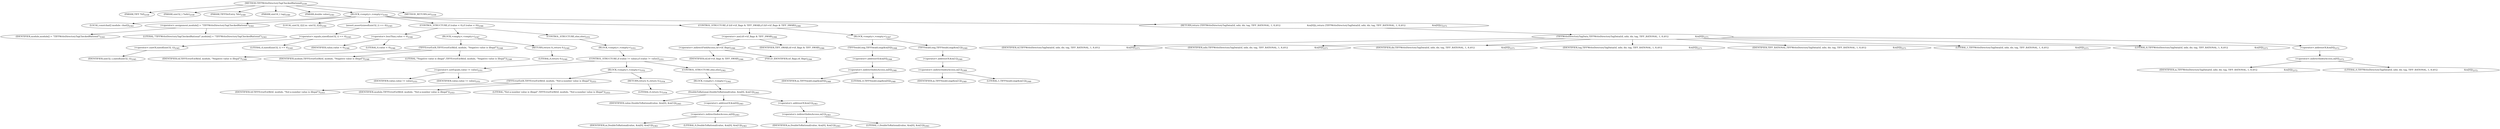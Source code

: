 digraph "TIFFWriteDirectoryTagCheckedRational" {  
"70311" [label = <(METHOD,TIFFWriteDirectoryTagCheckedRational)<SUB>2339</SUB>> ]
"70312" [label = <(PARAM,TIFF *tif)<SUB>2339</SUB>> ]
"70313" [label = <(PARAM,uint32_t *ndir)<SUB>2339</SUB>> ]
"70314" [label = <(PARAM,TIFFDirEntry *dir)<SUB>2340</SUB>> ]
"70315" [label = <(PARAM,uint16_t tag)<SUB>2340</SUB>> ]
"70316" [label = <(PARAM,double value)<SUB>2341</SUB>> ]
"70317" [label = <(BLOCK,&lt;empty&gt;,&lt;empty&gt;)<SUB>2342</SUB>> ]
"70318" [label = <(LOCAL,constchar[] module: char[])<SUB>2343</SUB>> ]
"70319" [label = <(&lt;operator&gt;.assignment,module[] = &quot;TIFFWriteDirectoryTagCheckedRational&quot;)<SUB>2343</SUB>> ]
"70320" [label = <(IDENTIFIER,module,module[] = &quot;TIFFWriteDirectoryTagCheckedRational&quot;)<SUB>2343</SUB>> ]
"70321" [label = <(LITERAL,&quot;TIFFWriteDirectoryTagCheckedRational&quot;,module[] = &quot;TIFFWriteDirectoryTagCheckedRational&quot;)<SUB>2343</SUB>> ]
"70322" [label = <(LOCAL,uint32_t[2] m: uint32_t[2])<SUB>2344</SUB>> ]
"70323" [label = <(assert,assert(sizeof(uint32_t) == 4))<SUB>2345</SUB>> ]
"70324" [label = <(&lt;operator&gt;.equals,sizeof(uint32_t) == 4)<SUB>2345</SUB>> ]
"70325" [label = <(&lt;operator&gt;.sizeOf,sizeof(uint32_t))<SUB>2345</SUB>> ]
"70326" [label = <(IDENTIFIER,uint32_t,sizeof(uint32_t))<SUB>2345</SUB>> ]
"70327" [label = <(LITERAL,4,sizeof(uint32_t) == 4)<SUB>2345</SUB>> ]
"70328" [label = <(CONTROL_STRUCTURE,if (value &lt; 0),if (value &lt; 0))<SUB>2346</SUB>> ]
"70329" [label = <(&lt;operator&gt;.lessThan,value &lt; 0)<SUB>2346</SUB>> ]
"70330" [label = <(IDENTIFIER,value,value &lt; 0)<SUB>2346</SUB>> ]
"70331" [label = <(LITERAL,0,value &lt; 0)<SUB>2346</SUB>> ]
"70332" [label = <(BLOCK,&lt;empty&gt;,&lt;empty&gt;)<SUB>2347</SUB>> ]
"70333" [label = <(TIFFErrorExtR,TIFFErrorExtR(tif, module, &quot;Negative value is illegal&quot;))<SUB>2348</SUB>> ]
"70334" [label = <(IDENTIFIER,tif,TIFFErrorExtR(tif, module, &quot;Negative value is illegal&quot;))<SUB>2348</SUB>> ]
"70335" [label = <(IDENTIFIER,module,TIFFErrorExtR(tif, module, &quot;Negative value is illegal&quot;))<SUB>2348</SUB>> ]
"70336" [label = <(LITERAL,&quot;Negative value is illegal&quot;,TIFFErrorExtR(tif, module, &quot;Negative value is illegal&quot;))<SUB>2348</SUB>> ]
"70337" [label = <(RETURN,return 0;,return 0;)<SUB>2349</SUB>> ]
"70338" [label = <(LITERAL,0,return 0;)<SUB>2349</SUB>> ]
"70339" [label = <(CONTROL_STRUCTURE,else,else)<SUB>2351</SUB>> ]
"70340" [label = <(BLOCK,&lt;empty&gt;,&lt;empty&gt;)<SUB>2351</SUB>> ]
"70341" [label = <(CONTROL_STRUCTURE,if (value != value),if (value != value))<SUB>2351</SUB>> ]
"70342" [label = <(&lt;operator&gt;.notEquals,value != value)<SUB>2351</SUB>> ]
"70343" [label = <(IDENTIFIER,value,value != value)<SUB>2351</SUB>> ]
"70344" [label = <(IDENTIFIER,value,value != value)<SUB>2351</SUB>> ]
"70345" [label = <(BLOCK,&lt;empty&gt;,&lt;empty&gt;)<SUB>2352</SUB>> ]
"70346" [label = <(TIFFErrorExtR,TIFFErrorExtR(tif, module, &quot;Not-a-number value is illegal&quot;))<SUB>2353</SUB>> ]
"70347" [label = <(IDENTIFIER,tif,TIFFErrorExtR(tif, module, &quot;Not-a-number value is illegal&quot;))<SUB>2353</SUB>> ]
"70348" [label = <(IDENTIFIER,module,TIFFErrorExtR(tif, module, &quot;Not-a-number value is illegal&quot;))<SUB>2353</SUB>> ]
"70349" [label = <(LITERAL,&quot;Not-a-number value is illegal&quot;,TIFFErrorExtR(tif, module, &quot;Not-a-number value is illegal&quot;))<SUB>2353</SUB>> ]
"70350" [label = <(RETURN,return 0;,return 0;)<SUB>2354</SUB>> ]
"70351" [label = <(LITERAL,0,return 0;)<SUB>2354</SUB>> ]
"70352" [label = <(CONTROL_STRUCTURE,else,else)<SUB>2362</SUB>> ]
"70353" [label = <(BLOCK,&lt;empty&gt;,&lt;empty&gt;)<SUB>2362</SUB>> ]
"70354" [label = <(DoubleToRational,DoubleToRational(value, &amp;m[0], &amp;m[1]))<SUB>2363</SUB>> ]
"70355" [label = <(IDENTIFIER,value,DoubleToRational(value, &amp;m[0], &amp;m[1]))<SUB>2363</SUB>> ]
"70356" [label = <(&lt;operator&gt;.addressOf,&amp;m[0])<SUB>2363</SUB>> ]
"70357" [label = <(&lt;operator&gt;.indirectIndexAccess,m[0])<SUB>2363</SUB>> ]
"70358" [label = <(IDENTIFIER,m,DoubleToRational(value, &amp;m[0], &amp;m[1]))<SUB>2363</SUB>> ]
"70359" [label = <(LITERAL,0,DoubleToRational(value, &amp;m[0], &amp;m[1]))<SUB>2363</SUB>> ]
"70360" [label = <(&lt;operator&gt;.addressOf,&amp;m[1])<SUB>2363</SUB>> ]
"70361" [label = <(&lt;operator&gt;.indirectIndexAccess,m[1])<SUB>2363</SUB>> ]
"70362" [label = <(IDENTIFIER,m,DoubleToRational(value, &amp;m[0], &amp;m[1]))<SUB>2363</SUB>> ]
"70363" [label = <(LITERAL,1,DoubleToRational(value, &amp;m[0], &amp;m[1]))<SUB>2363</SUB>> ]
"70364" [label = <(CONTROL_STRUCTURE,if (tif-&gt;tif_flags &amp; TIFF_SWAB),if (tif-&gt;tif_flags &amp; TIFF_SWAB))<SUB>2366</SUB>> ]
"70365" [label = <(&lt;operator&gt;.and,tif-&gt;tif_flags &amp; TIFF_SWAB)<SUB>2366</SUB>> ]
"70366" [label = <(&lt;operator&gt;.indirectFieldAccess,tif-&gt;tif_flags)<SUB>2366</SUB>> ]
"70367" [label = <(IDENTIFIER,tif,tif-&gt;tif_flags &amp; TIFF_SWAB)<SUB>2366</SUB>> ]
"70368" [label = <(FIELD_IDENTIFIER,tif_flags,tif_flags)<SUB>2366</SUB>> ]
"70369" [label = <(IDENTIFIER,TIFF_SWAB,tif-&gt;tif_flags &amp; TIFF_SWAB)<SUB>2366</SUB>> ]
"70370" [label = <(BLOCK,&lt;empty&gt;,&lt;empty&gt;)<SUB>2367</SUB>> ]
"70371" [label = <(TIFFSwabLong,TIFFSwabLong(&amp;m[0]))<SUB>2368</SUB>> ]
"70372" [label = <(&lt;operator&gt;.addressOf,&amp;m[0])<SUB>2368</SUB>> ]
"70373" [label = <(&lt;operator&gt;.indirectIndexAccess,m[0])<SUB>2368</SUB>> ]
"70374" [label = <(IDENTIFIER,m,TIFFSwabLong(&amp;m[0]))<SUB>2368</SUB>> ]
"70375" [label = <(LITERAL,0,TIFFSwabLong(&amp;m[0]))<SUB>2368</SUB>> ]
"70376" [label = <(TIFFSwabLong,TIFFSwabLong(&amp;m[1]))<SUB>2369</SUB>> ]
"70377" [label = <(&lt;operator&gt;.addressOf,&amp;m[1])<SUB>2369</SUB>> ]
"70378" [label = <(&lt;operator&gt;.indirectIndexAccess,m[1])<SUB>2369</SUB>> ]
"70379" [label = <(IDENTIFIER,m,TIFFSwabLong(&amp;m[1]))<SUB>2369</SUB>> ]
"70380" [label = <(LITERAL,1,TIFFSwabLong(&amp;m[1]))<SUB>2369</SUB>> ]
"70381" [label = <(RETURN,return (TIFFWriteDirectoryTagData(tif, ndir, dir, tag, TIFF_RATIONAL, 1, 8,\012                                      &amp;m[0]));,return (TIFFWriteDirectoryTagData(tif, ndir, dir, tag, TIFF_RATIONAL, 1, 8,\012                                      &amp;m[0]));)<SUB>2371</SUB>> ]
"70382" [label = <(TIFFWriteDirectoryTagData,TIFFWriteDirectoryTagData(tif, ndir, dir, tag, TIFF_RATIONAL, 1, 8,\012                                      &amp;m[0]))<SUB>2371</SUB>> ]
"70383" [label = <(IDENTIFIER,tif,TIFFWriteDirectoryTagData(tif, ndir, dir, tag, TIFF_RATIONAL, 1, 8,\012                                      &amp;m[0]))<SUB>2371</SUB>> ]
"70384" [label = <(IDENTIFIER,ndir,TIFFWriteDirectoryTagData(tif, ndir, dir, tag, TIFF_RATIONAL, 1, 8,\012                                      &amp;m[0]))<SUB>2371</SUB>> ]
"70385" [label = <(IDENTIFIER,dir,TIFFWriteDirectoryTagData(tif, ndir, dir, tag, TIFF_RATIONAL, 1, 8,\012                                      &amp;m[0]))<SUB>2371</SUB>> ]
"70386" [label = <(IDENTIFIER,tag,TIFFWriteDirectoryTagData(tif, ndir, dir, tag, TIFF_RATIONAL, 1, 8,\012                                      &amp;m[0]))<SUB>2371</SUB>> ]
"70387" [label = <(IDENTIFIER,TIFF_RATIONAL,TIFFWriteDirectoryTagData(tif, ndir, dir, tag, TIFF_RATIONAL, 1, 8,\012                                      &amp;m[0]))<SUB>2371</SUB>> ]
"70388" [label = <(LITERAL,1,TIFFWriteDirectoryTagData(tif, ndir, dir, tag, TIFF_RATIONAL, 1, 8,\012                                      &amp;m[0]))<SUB>2371</SUB>> ]
"70389" [label = <(LITERAL,8,TIFFWriteDirectoryTagData(tif, ndir, dir, tag, TIFF_RATIONAL, 1, 8,\012                                      &amp;m[0]))<SUB>2371</SUB>> ]
"70390" [label = <(&lt;operator&gt;.addressOf,&amp;m[0])<SUB>2372</SUB>> ]
"70391" [label = <(&lt;operator&gt;.indirectIndexAccess,m[0])<SUB>2372</SUB>> ]
"70392" [label = <(IDENTIFIER,m,TIFFWriteDirectoryTagData(tif, ndir, dir, tag, TIFF_RATIONAL, 1, 8,\012                                      &amp;m[0]))<SUB>2372</SUB>> ]
"70393" [label = <(LITERAL,0,TIFFWriteDirectoryTagData(tif, ndir, dir, tag, TIFF_RATIONAL, 1, 8,\012                                      &amp;m[0]))<SUB>2372</SUB>> ]
"70394" [label = <(METHOD_RETURN,int)<SUB>2339</SUB>> ]
  "70311" -> "70312" 
  "70311" -> "70313" 
  "70311" -> "70314" 
  "70311" -> "70315" 
  "70311" -> "70316" 
  "70311" -> "70317" 
  "70311" -> "70394" 
  "70317" -> "70318" 
  "70317" -> "70319" 
  "70317" -> "70322" 
  "70317" -> "70323" 
  "70317" -> "70328" 
  "70317" -> "70364" 
  "70317" -> "70381" 
  "70319" -> "70320" 
  "70319" -> "70321" 
  "70323" -> "70324" 
  "70324" -> "70325" 
  "70324" -> "70327" 
  "70325" -> "70326" 
  "70328" -> "70329" 
  "70328" -> "70332" 
  "70328" -> "70339" 
  "70329" -> "70330" 
  "70329" -> "70331" 
  "70332" -> "70333" 
  "70332" -> "70337" 
  "70333" -> "70334" 
  "70333" -> "70335" 
  "70333" -> "70336" 
  "70337" -> "70338" 
  "70339" -> "70340" 
  "70340" -> "70341" 
  "70341" -> "70342" 
  "70341" -> "70345" 
  "70341" -> "70352" 
  "70342" -> "70343" 
  "70342" -> "70344" 
  "70345" -> "70346" 
  "70345" -> "70350" 
  "70346" -> "70347" 
  "70346" -> "70348" 
  "70346" -> "70349" 
  "70350" -> "70351" 
  "70352" -> "70353" 
  "70353" -> "70354" 
  "70354" -> "70355" 
  "70354" -> "70356" 
  "70354" -> "70360" 
  "70356" -> "70357" 
  "70357" -> "70358" 
  "70357" -> "70359" 
  "70360" -> "70361" 
  "70361" -> "70362" 
  "70361" -> "70363" 
  "70364" -> "70365" 
  "70364" -> "70370" 
  "70365" -> "70366" 
  "70365" -> "70369" 
  "70366" -> "70367" 
  "70366" -> "70368" 
  "70370" -> "70371" 
  "70370" -> "70376" 
  "70371" -> "70372" 
  "70372" -> "70373" 
  "70373" -> "70374" 
  "70373" -> "70375" 
  "70376" -> "70377" 
  "70377" -> "70378" 
  "70378" -> "70379" 
  "70378" -> "70380" 
  "70381" -> "70382" 
  "70382" -> "70383" 
  "70382" -> "70384" 
  "70382" -> "70385" 
  "70382" -> "70386" 
  "70382" -> "70387" 
  "70382" -> "70388" 
  "70382" -> "70389" 
  "70382" -> "70390" 
  "70390" -> "70391" 
  "70391" -> "70392" 
  "70391" -> "70393" 
}
